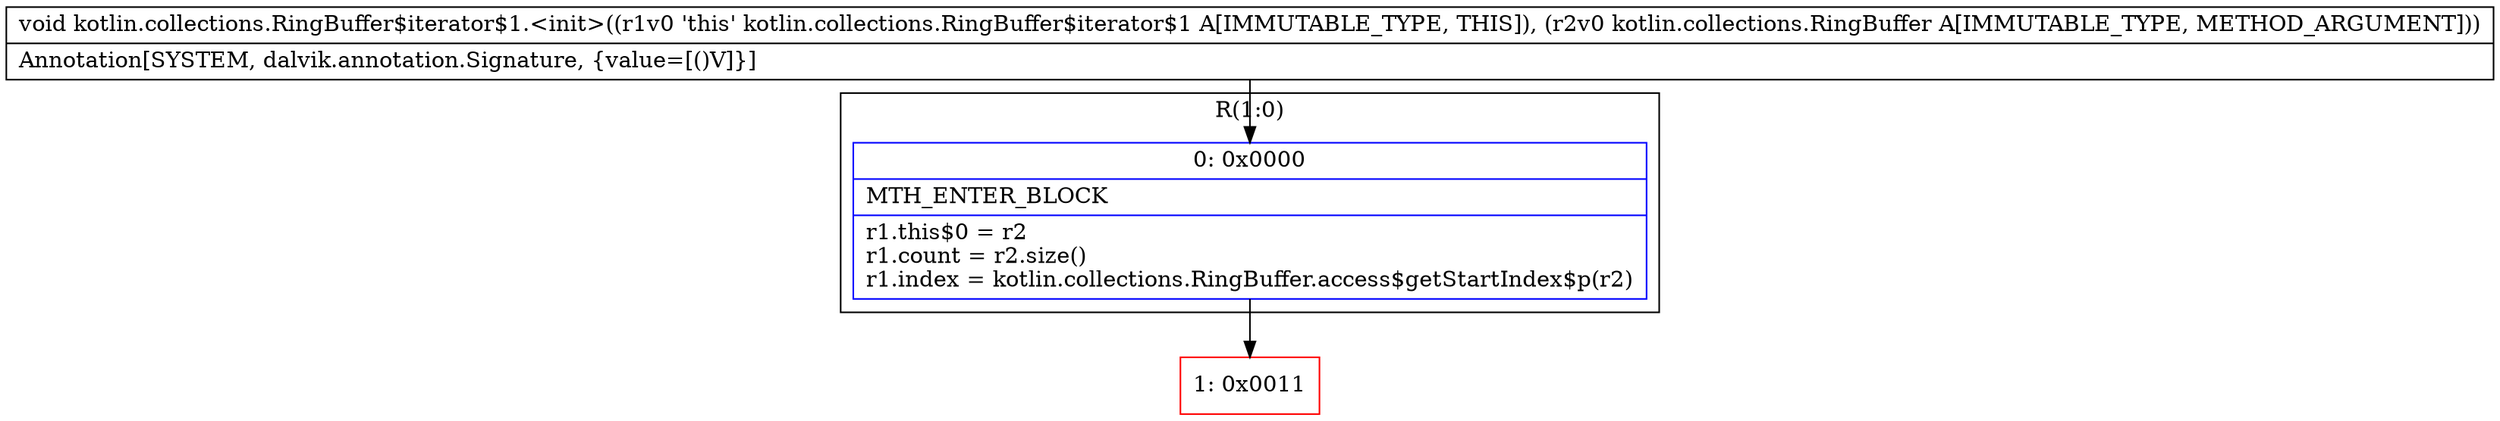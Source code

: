 digraph "CFG forkotlin.collections.RingBuffer$iterator$1.\<init\>(Lkotlin\/collections\/RingBuffer;)V" {
subgraph cluster_Region_1799562569 {
label = "R(1:0)";
node [shape=record,color=blue];
Node_0 [shape=record,label="{0\:\ 0x0000|MTH_ENTER_BLOCK\l|r1.this$0 = r2\lr1.count = r2.size()\lr1.index = kotlin.collections.RingBuffer.access$getStartIndex$p(r2)\l}"];
}
Node_1 [shape=record,color=red,label="{1\:\ 0x0011}"];
MethodNode[shape=record,label="{void kotlin.collections.RingBuffer$iterator$1.\<init\>((r1v0 'this' kotlin.collections.RingBuffer$iterator$1 A[IMMUTABLE_TYPE, THIS]), (r2v0 kotlin.collections.RingBuffer A[IMMUTABLE_TYPE, METHOD_ARGUMENT]))  | Annotation[SYSTEM, dalvik.annotation.Signature, \{value=[()V]\}]\l}"];
MethodNode -> Node_0;
Node_0 -> Node_1;
}

